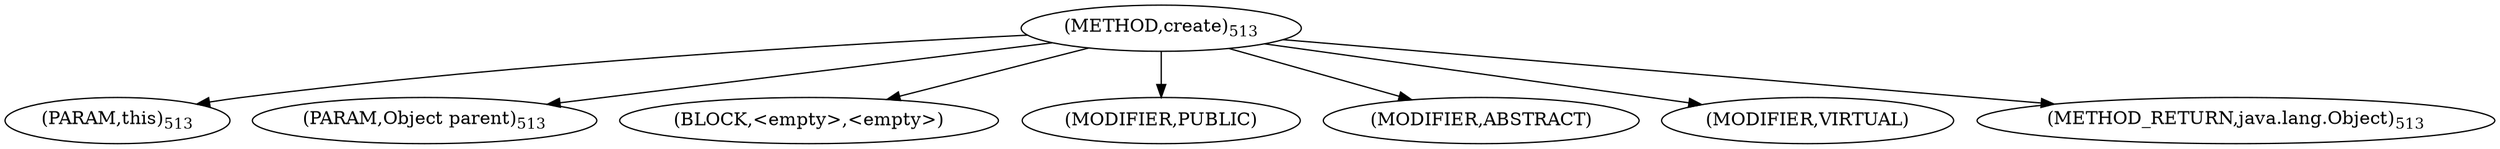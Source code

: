 digraph "create" {  
"1145" [label = <(METHOD,create)<SUB>513</SUB>> ]
"1146" [label = <(PARAM,this)<SUB>513</SUB>> ]
"1147" [label = <(PARAM,Object parent)<SUB>513</SUB>> ]
"1148" [label = <(BLOCK,&lt;empty&gt;,&lt;empty&gt;)> ]
"1149" [label = <(MODIFIER,PUBLIC)> ]
"1150" [label = <(MODIFIER,ABSTRACT)> ]
"1151" [label = <(MODIFIER,VIRTUAL)> ]
"1152" [label = <(METHOD_RETURN,java.lang.Object)<SUB>513</SUB>> ]
  "1145" -> "1146" 
  "1145" -> "1147" 
  "1145" -> "1148" 
  "1145" -> "1149" 
  "1145" -> "1150" 
  "1145" -> "1151" 
  "1145" -> "1152" 
}
